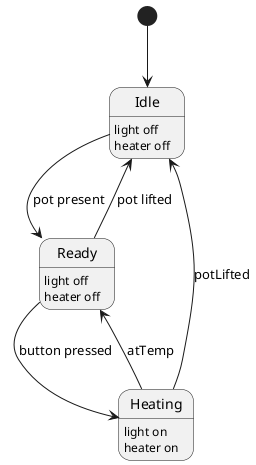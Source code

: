 @startuml
[*] --> Idle

Idle --> Ready: pot present
Idle: light off
Idle: heater off

Ready --> Heating: button pressed
Ready: light off
Ready: heater off

Ready --> Idle: pot lifted

Heating --> Ready : atTemp
Heating: light on
Heating: heater on

Heating --> Idle : potLifted
@enduml
